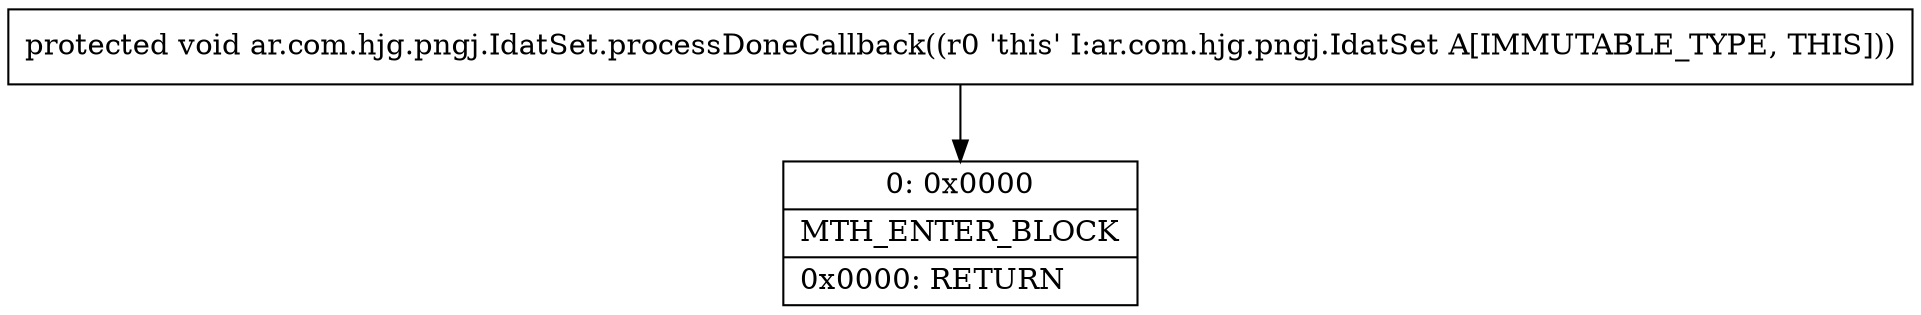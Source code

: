 digraph "CFG forar.com.hjg.pngj.IdatSet.processDoneCallback()V" {
Node_0 [shape=record,label="{0\:\ 0x0000|MTH_ENTER_BLOCK\l|0x0000: RETURN   \l}"];
MethodNode[shape=record,label="{protected void ar.com.hjg.pngj.IdatSet.processDoneCallback((r0 'this' I:ar.com.hjg.pngj.IdatSet A[IMMUTABLE_TYPE, THIS])) }"];
MethodNode -> Node_0;
}

